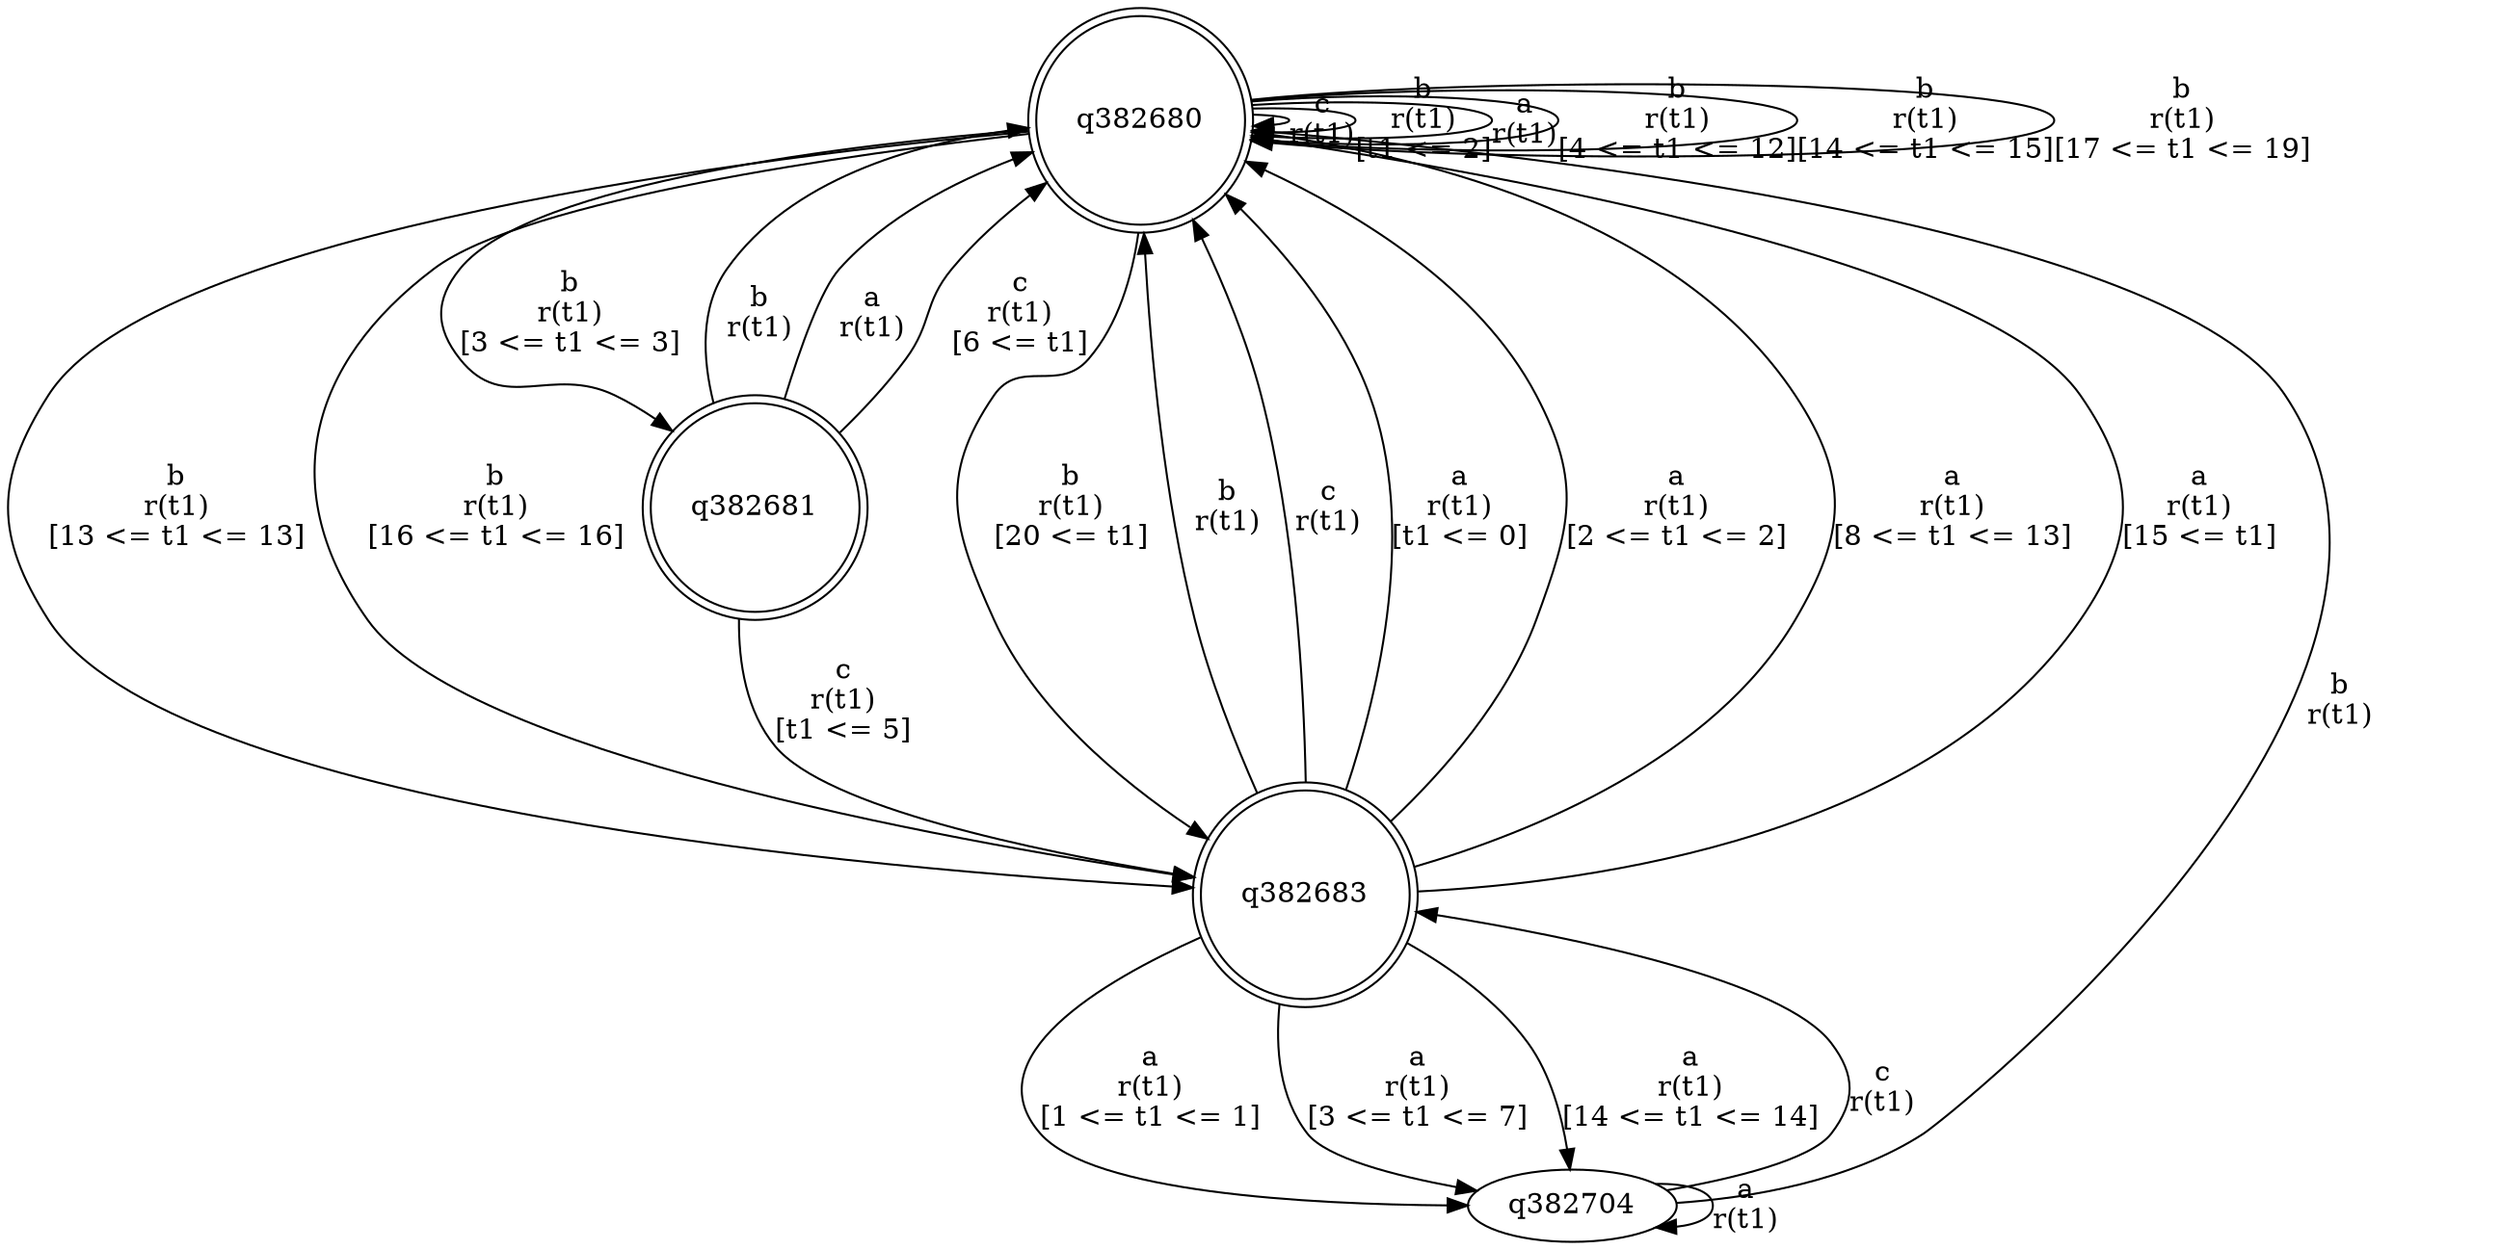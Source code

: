 digraph "tests_1/test44/solution101/solution_verwer" {
	q382680[label=q382680 shape=doublecircle]
	q382681[label=q382681 shape=doublecircle]
	q382683[label=q382683 shape=doublecircle]
	q382704[label=q382704]
	q382680 -> q382680[label="c\nr(t1)\n"]
	q382680 -> q382680[label="b\nr(t1)\n[t1 <= 2]"]
	q382680 -> q382681[label="b\nr(t1)\n[3 <= t1 <= 3]"]
	q382681 -> q382680[label="b\nr(t1)\n"]
	q382681 -> q382680[label="a\nr(t1)\n"]
	q382681 -> q382680[label="c\nr(t1)\n[6 <= t1]"]
	q382681 -> q382683[label="c\nr(t1)\n[t1 <= 5]"]
	q382683 -> q382680[label="b\nr(t1)\n"]
	q382683 -> q382680[label="c\nr(t1)\n"]
	q382683 -> q382680[label="a\nr(t1)\n[t1 <= 0]"]
	q382683 -> q382704[label="a\nr(t1)\n[1 <= t1 <= 1]"]
	q382704 -> q382683[label="c\nr(t1)\n"]
	q382704 -> q382680[label="b\nr(t1)\n"]
	q382704 -> q382704[label="a\nr(t1)\n"]
	q382683 -> q382680[label="a\nr(t1)\n[2 <= t1 <= 2]"]
	q382683 -> q382704[label="a\nr(t1)\n[3 <= t1 <= 7]"]
	q382683 -> q382680[label="a\nr(t1)\n[8 <= t1 <= 13]"]
	q382683 -> q382704[label="a\nr(t1)\n[14 <= t1 <= 14]"]
	q382683 -> q382680[label="a\nr(t1)\n[15 <= t1]"]
	q382680 -> q382680[label="a\nr(t1)\n"]
	q382680 -> q382680[label="b\nr(t1)\n[4 <= t1 <= 12]"]
	q382680 -> q382683[label="b\nr(t1)\n[13 <= t1 <= 13]"]
	q382680 -> q382680[label="b\nr(t1)\n[14 <= t1 <= 15]"]
	q382680 -> q382683[label="b\nr(t1)\n[16 <= t1 <= 16]"]
	q382680 -> q382683[label="b\nr(t1)\n[20 <= t1]"]
	q382680 -> q382680[label="b\nr(t1)\n[17 <= t1 <= 19]"]
}
